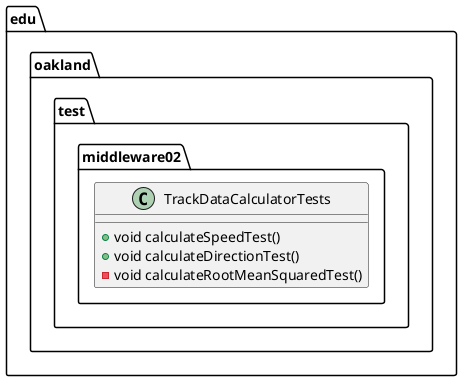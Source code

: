 @startuml TrackDataCalculatorTests

package edu.oakland.test.middleware02 {
    class TrackDataCalculatorTests {
      + void calculateSpeedTest()
      + void calculateDirectionTest()
      - void calculateRootMeanSquaredTest()
    }
}

@enduml
